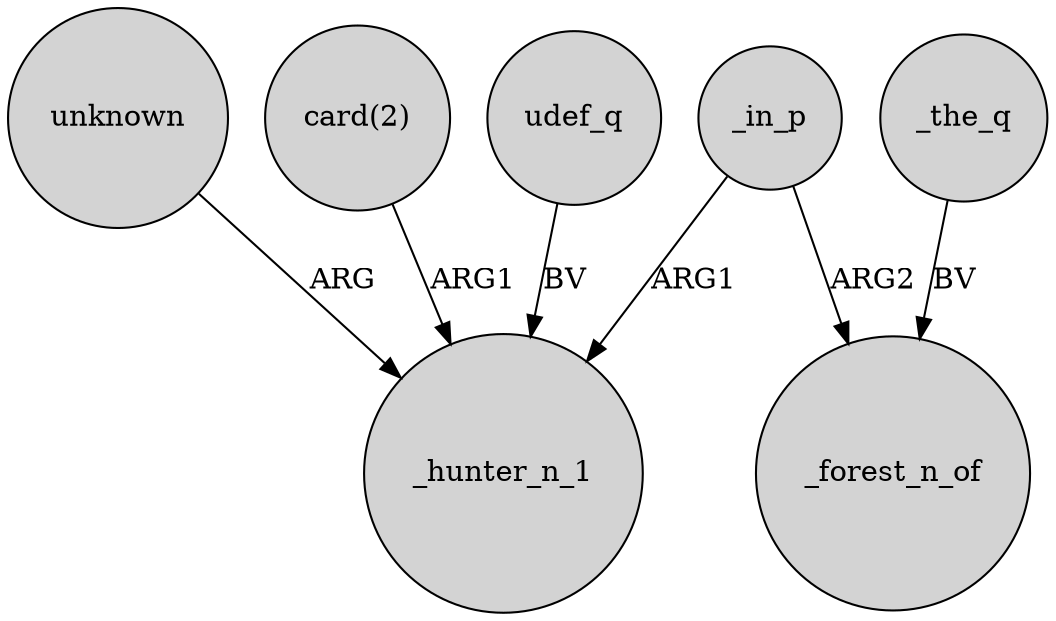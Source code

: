 digraph {
	node [shape=circle style=filled]
	unknown -> _hunter_n_1 [label=ARG]
	udef_q -> _hunter_n_1 [label=BV]
	_in_p -> _forest_n_of [label=ARG2]
	_in_p -> _hunter_n_1 [label=ARG1]
	_the_q -> _forest_n_of [label=BV]
	"card(2)" -> _hunter_n_1 [label=ARG1]
}
